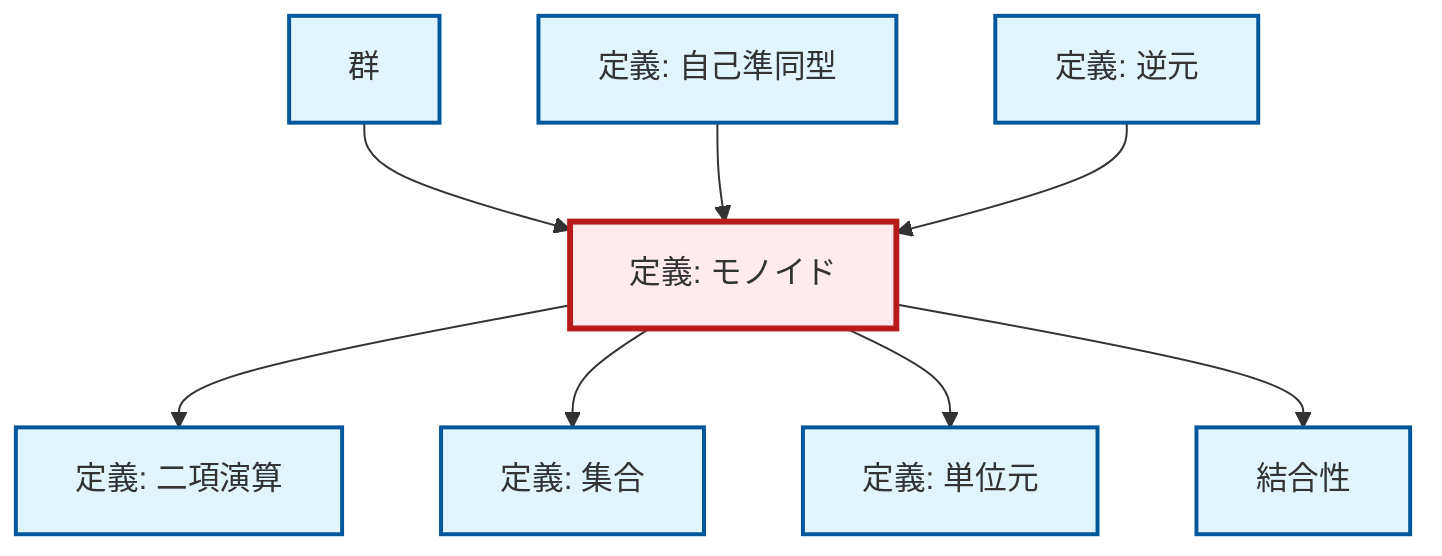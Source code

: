 graph TD
    classDef definition fill:#e1f5fe,stroke:#01579b,stroke-width:2px
    classDef theorem fill:#f3e5f5,stroke:#4a148c,stroke-width:2px
    classDef axiom fill:#fff3e0,stroke:#e65100,stroke-width:2px
    classDef example fill:#e8f5e9,stroke:#1b5e20,stroke-width:2px
    classDef current fill:#ffebee,stroke:#b71c1c,stroke-width:3px
    def-binary-operation["定義: 二項演算"]:::definition
    def-inverse-element["定義: 逆元"]:::definition
    def-group["群"]:::definition
    def-monoid["定義: モノイド"]:::definition
    def-set["定義: 集合"]:::definition
    def-endomorphism["定義: 自己準同型"]:::definition
    def-associativity["結合性"]:::definition
    def-identity-element["定義: 単位元"]:::definition
    def-monoid --> def-binary-operation
    def-monoid --> def-set
    def-group --> def-monoid
    def-monoid --> def-identity-element
    def-endomorphism --> def-monoid
    def-inverse-element --> def-monoid
    def-monoid --> def-associativity
    class def-monoid current